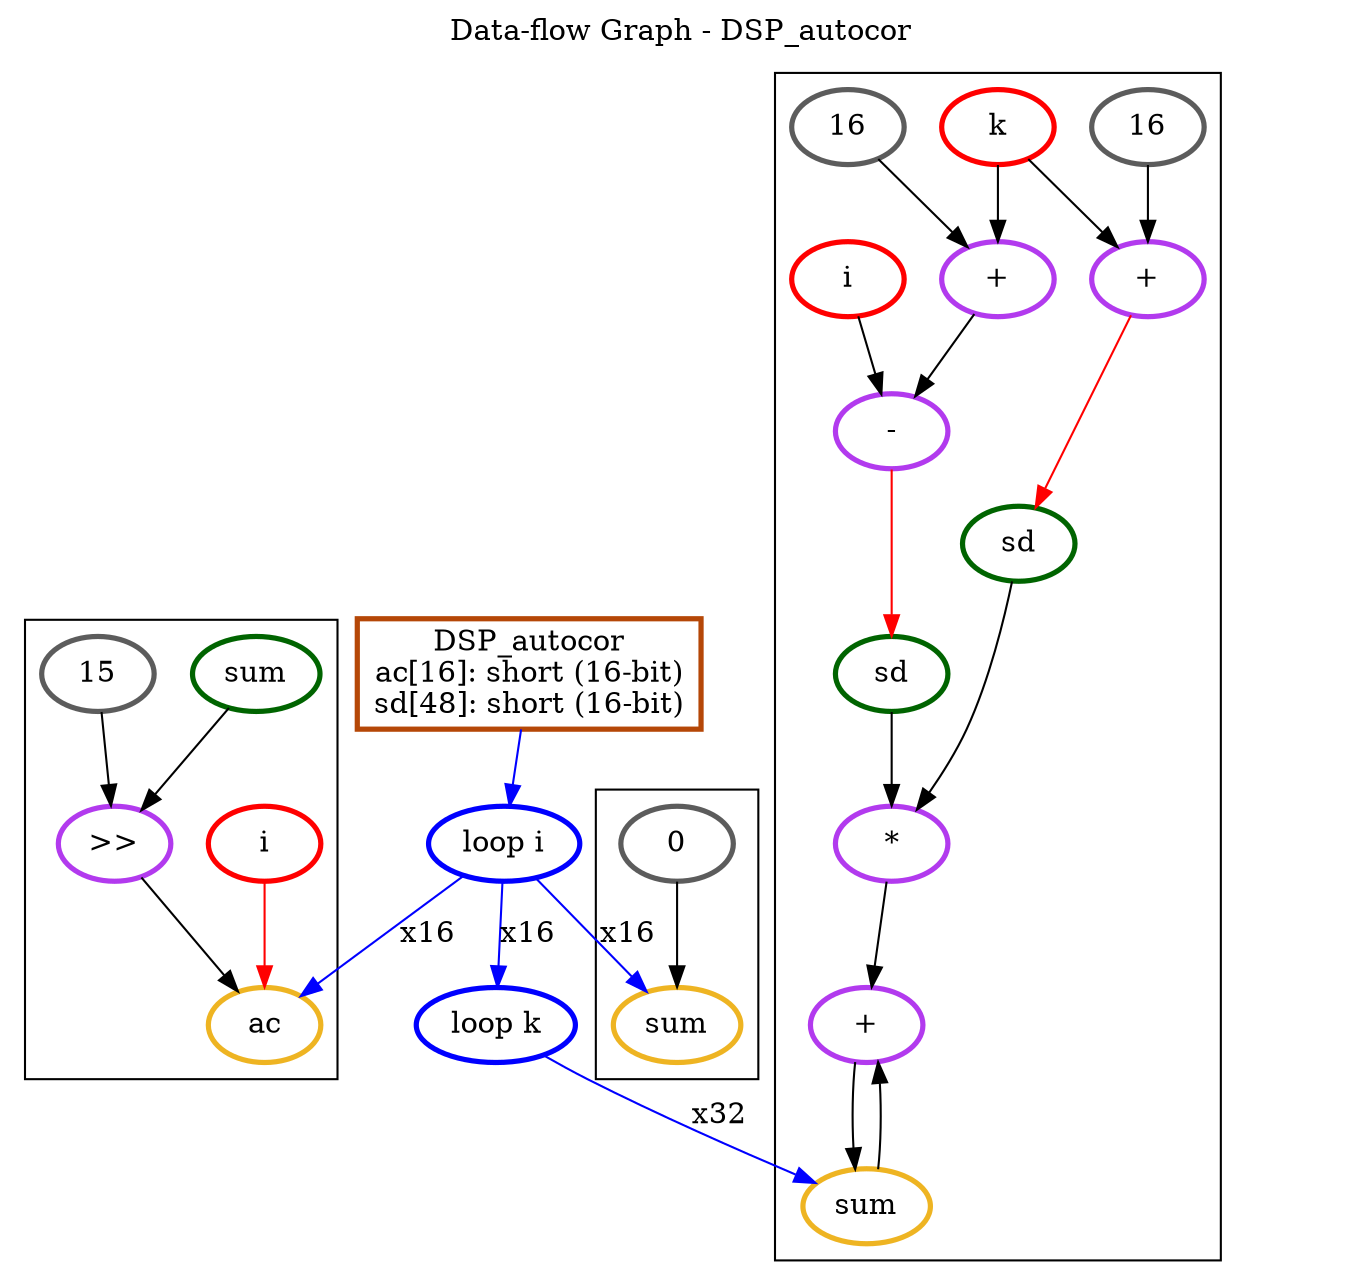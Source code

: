 Digraph G {
node [penwidth=2.5]
n1 [label="DSP_autocor
ac[16]: short (16-bit)
sd[48]: short (16-bit)
" color="#b54707"shape="box"]
subgraph cluster3{
n19 [label="ac" color="goldenrod2"]
n20 [label="i" color="red"]
n21 [label=">>" color="darkorchid2"]
n22 [label="sum" color="darkgreen"]
n23 [label="15" color="gray36"]
}
subgraph cluster2{
n6 [label="+" color="darkorchid2"]
n7 [label="sum" color="goldenrod2"]
n8 [label="*" color="darkorchid2"]
n9 [label="sd" color="darkgreen"]
n10 [label="+" color="darkorchid2"]
n11 [label="k" color="red"]
n12 [label="16" color="gray36"]
n13 [label="sd" color="darkgreen"]
n14 [label="-" color="darkorchid2"]
n15 [label="+" color="darkorchid2"]
n17 [label="16" color="gray36"]
n18 [label="i" color="red"]
}
subgraph cluster1{
n3 [label="sum" color="goldenrod2"]
n4 [label="0" color="gray36"]
}
subgraph cluster0{
}
n0 [label="" color="white"]
n1 [label="DSP_autocor
ac[16]: short (16-bit)
sd[48]: short (16-bit)
" color="#b54707"shape="box"]
n2 [label="loop i" color="blue1"]
n5 [label="loop k" color="blue1"]
n4 -> n3 [label="", color=black]
n11 -> n10 [label="", color=black]
n12 -> n10 [label="", color=black]
n10 -> n9 [label="", color=red]
n11 -> n15 [label="", color=black]
n17 -> n15 [label="", color=black]
n15 -> n14 [label="", color=black]
n18 -> n14 [label="", color=black]
n14 -> n13 [label="", color=red]
n9 -> n8 [label="", color=black]
n13 -> n8 [label="", color=black]
n8 -> n6 [label="", color=black]
n7 -> n6 [label="", color=black]
n6 -> n7 [label="", color=black]
n5 -> n7 [label="x32", color=blue]
n20 -> n19 [label="", color=red]
n22 -> n21 [label="", color=black]
n23 -> n21 [label="", color=black]
n21 -> n19 [label="", color=black]
n2 -> n3 [label="x16", color=blue]
n2 -> n5 [label="x16", color=blue]
n2 -> n19 [label="x16", color=blue]
n1 -> n2 [label="", color=blue]
labelloc="t"
label="Data-flow Graph - DSP_autocor"
}